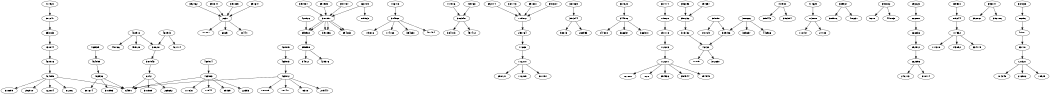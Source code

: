digraph G {
	graph [bb="0,0,3997.7,405",
		center="",
		page="8.5,11",
		size="7,10"
	];
	node [fontsize=9,
		height=.375,
		label="\N",
		width=.25
	];
	417920	 [height=0.375,
		pos="183.52,391.5",
		width=0.81989];
	387247	 [height=0.375,
		pos="183.52,328.5",
		width=0.81989];
	417920 -> 387247	 [pos="e,183.52,342.14 183.52,377.83 183.52,370.4 183.52,361 183.52,352.4"];
	353165	 [height=0.375,
		pos="183.52,265.5",
		width=0.81989];
	387247 -> 353165	 [pos="e,183.52,279.14 183.52,314.83 183.52,307.4 183.52,298 183.52,289.4"];
	392462	 [height=0.375,
		pos="772.52,391.5",
		width=0.81989];
	2631	 [height=0.375,
		pos="850.52,328.5",
		width=0.65219];
	392462 -> 2631	 [pos="e,836.7,339.66 787.19,379.65 798.84,370.24 815.33,356.92 828.56,346.24"];
	100887	 [height=0.375,
		pos="776.52,265.5",
		width=0.81989];
	2631 -> 100887	 [pos="e,790.64,277.52 837.29,317.24 826.51,308.06 811.07,294.92 798.45,284.17"];
	68691	 [height=0.375,
		pos="850.52,265.5",
		width=0.72672];
	2631 -> 68691	 [pos="e,850.52,279.14 850.52,314.83 850.52,307.4 850.52,298 850.52,289.4"];
	304471	 [height=0.375,
		pos="924.52,265.5",
		width=0.81989];
	2631 -> 304471	 [pos="e,910.39,277.52 863.75,317.24 874.52,308.06 889.96,294.92 902.58,284.17"];
	387857	 [height=0.375,
		pos="1260.5,328.5",
		width=0.81989];
	355960	 [height=0.375,
		pos="1183.5,265.5",
		width=0.81989];
	387857 -> 355960	 [pos="e,1194,278.65 1242.2,317.81 1229.8,308.94 1213.8,296.09 1201.4,285.34"];
	387857 -> 355960	 [pos="e,1201.7,276.14 1250.5,315.75 1240.1,306.1 1224,292.77 1210,282.26"];
	391856	 [height=0.375,
		pos="1260.5,265.5",
		width=0.81989];
	387857 -> 391856	 [pos="e,1254.9,278.84 1254.9,315.14 1253.8,307.54 1253.5,297.8 1254,288.97"];
	387857 -> 391856	 [pos="e,1266.1,278.84 1266.2,315.14 1267.2,307.54 1267.5,297.8 1267.1,288.97"];
	394263	 [height=0.375,
		pos="1337.5,265.5",
		width=0.81989];
	387857 -> 394263	 [pos="e,1319.3,276.14 1270.5,315.75 1280.9,306.1 1297.1,292.77 1311,282.26"];
	387857 -> 394263	 [pos="e,1327.1,278.65 1278.8,317.81 1291.2,308.94 1307.3,296.09 1319.6,285.34"];
	355958	 [height=0.375,
		pos="1183.5,202.5",
		width=0.81989];
	355960 -> 355958	 [pos="e,1183.5,216.14 1183.5,251.83 1183.5,244.4 1183.5,235 1183.5,226.4"];
	406418	 [height=0.375,
		pos="1529.5,391.5",
		width=0.81989];
	304968	 [height=0.375,
		pos="1529.5,328.5",
		width=0.81989];
	406418 -> 304968	 [pos="e,1529.5,342.14 1529.5,377.83 1529.5,370.4 1529.5,361 1529.5,352.4"];
	175816	 [height=0.375,
		pos="1414.5,265.5",
		width=0.81989];
	304968 -> 175816	 [pos="e,1433.5,275.92 1510.5,318.1 1492,307.93 1463.5,292.33 1442.4,280.76"];
	174768	 [height=0.375,
		pos="1491.5,265.5",
		width=0.81989];
	304968 -> 174768	 [pos="e,1499.4,278.54 1521.6,315.45 1516.8,307.34 1510.3,296.71 1504.7,287.34"];
	354630	 [height=0.375,
		pos="1568.5,265.5",
		width=0.81989];
	304968 -> 354630	 [pos="e,1560.4,278.54 1537.6,315.45 1542.7,307.25 1549.3,296.49 1555.2,287.05"];
	457494	 [height=0.375,
		pos="1645.5,265.5",
		width=0.81989];
	304968 -> 457494	 [pos="e,1626.3,275.92 1548.7,318.1 1567.4,307.93 1596.1,292.33 1617.4,280.76"];
	417916	 [height=0.375,
		pos="1721.5,391.5",
		width=0.81989];
	386548	 [height=0.375,
		pos="1760.5,328.5",
		width=0.81989];
	417916 -> 386548	 [pos="e,1752.4,341.54 1729.6,378.45 1734.7,370.25 1741.3,359.49 1747.2,350.05"];
	384013	 [height=0.375,
		pos="1722.5,265.5",
		width=0.81989];
	386548 -> 384013	 [pos="e,1730.4,278.54 1752.6,315.45 1747.8,307.34 1741.3,296.71 1735.7,287.34"];
	457412	 [height=0.375,
		pos="1799.5,265.5",
		width=0.81989];
	386548 -> 457412	 [pos="e,1791.4,278.54 1768.6,315.45 1773.7,307.25 1780.3,296.49 1786.2,287.05"];
	392474	 [height=0.375,
		pos="1875.5,391.5",
		width=0.81989];
	115572	 [height=0.375,
		pos="1991.5,328.5",
		width=0.81989];
	392474 -> 115572	 [pos="e,1972.3,338.92 1894.7,381.1 1913.4,370.93 1942.1,355.33 1963.4,343.76"];
	250764	 [height=0.375,
		pos="1991.5,265.5",
		width=0.81989];
	115572 -> 250764	 [pos="e,1991.5,279.14 1991.5,314.83 1991.5,307.4 1991.5,298 1991.5,289.4"];
	77665	 [height=0.375,
		pos="1991.5,202.5",
		width=0.72672];
	250764 -> 77665	 [pos="e,1991.5,216.14 1991.5,251.83 1991.5,244.4 1991.5,235 1991.5,226.4"];
	387869	 [height=0.375,
		pos="2183.5,391.5",
		width=0.81989];
	357344	 [height=0.375,
		pos="2183.5,328.5",
		width=0.81989];
	387869 -> 357344	 [pos="e,2183.5,342.14 2183.5,377.83 2183.5,370.4 2183.5,361 2183.5,352.4"];
	58813	 [height=0.375,
		pos="2146.5,265.5",
		width=0.72672];
	357344 -> 58813	 [pos="e,2154.2,278.54 2175.8,315.45 2171.1,307.34 2164.8,296.71 2159.3,287.34"];
	268953	 [height=0.375,
		pos="2220.5,265.5",
		width=0.81989];
	357344 -> 268953	 [pos="e,2212.6,278.97 2191.2,315.45 2195.9,307.45 2202,296.99 2207.5,287.72"];
	387820	 [height=0.375,
		pos="2374.5,391.5",
		width=0.81989];
	344906	 [height=0.375,
		pos="2374.5,328.5",
		width=0.81989];
	387820 -> 344906	 [pos="e,2374.5,342.14 2374.5,377.83 2374.5,370.4 2374.5,361 2374.5,352.4"];
	347308	 [height=0.375,
		pos="2297.5,265.5",
		width=0.81989];
	344906 -> 347308	 [pos="e,2311.9,277.3 2360,316.65 2348.7,307.41 2332.9,294.42 2319.9,283.84"];
	366657	 [height=0.375,
		pos="2374.5,265.5",
		width=0.81989];
	344906 -> 366657	 [pos="e,2374.5,279.14 2374.5,314.83 2374.5,307.4 2374.5,298 2374.5,289.4"];
	366510	 [height=0.375,
		pos="2451.5,265.5",
		width=0.81989];
	344906 -> 366510	 [pos="e,2437.1,277.3 2389,316.65 2400.3,307.41 2416.2,294.42 2429.1,283.84"];
	387774	 [height=0.375,
		pos="2528.5,391.5",
		width=0.81989];
	115820	 [height=0.375,
		pos="2528.5,328.5",
		width=0.81989];
	387774 -> 115820	 [pos="e,2528.5,342.14 2528.5,377.83 2528.5,370.4 2528.5,361 2528.5,352.4"];
	251118	 [height=0.375,
		pos="2528.5,265.5",
		width=0.81989];
	115820 -> 251118	 [pos="e,2528.5,279.14 2528.5,314.83 2528.5,307.4 2528.5,298 2528.5,289.4"];
	389156	 [height=0.375,
		pos="2797.5,265.5",
		width=0.81989];
	46132	 [height=0.375,
		pos="2720.5,202.5",
		width=0.72672];
	389156 -> 46132	 [pos="e,2734.7,214.08 2783,253.65 2771.7,244.35 2755.7,231.25 2742.7,220.64"];
	71079	 [height=0.375,
		pos="2683.5,139.5",
		width=0.72672];
	46132 -> 71079	 [pos="e,2691.2,152.54 2712.8,189.45 2708.1,181.34 2701.8,170.71 2696.3,161.34"];
	372650	 [height=0.375,
		pos="2757.5,139.5",
		width=0.81989];
	46132 -> 372650	 [pos="e,2749.6,152.97 2728.2,189.45 2732.9,181.45 2739,170.99 2744.5,161.72"];
	404900	 [height=0.375,
		pos="2990.5,391.5",
		width=0.81989];
	389443	 [height=0.375,
		pos="2951.5,328.5",
		width=0.81989];
	404900 -> 389443	 [pos="e,2959.6,341.54 2982.4,378.45 2977.4,370.25 2970.7,359.49 2964.9,350.05"];
	396594	 [height=0.375,
		pos="3028.5,328.5",
		width=0.81989];
	404900 -> 396594	 [pos="e,3020.7,341.54 2998.4,378.45 3003.3,370.34 3009.7,359.71 3015.3,350.34"];
	389157	 [height=0.375,
		pos="2758.5,328.5",
		width=0.81989];
	389157 -> 389156	 [pos="e,2789.4,278.54 2766.6,315.45 2771.7,307.25 2778.3,296.49 2784.2,287.05"];
	378729	 [height=0.375,
		pos="2720.5,265.5",
		width=0.81989];
	389157 -> 378729	 [pos="e,2728.4,278.54 2750.6,315.45 2745.8,307.34 2739.3,296.71 2733.7,287.34"];
	414629	 [height=0.375,
		pos="3105.5,391.5",
		width=0.81989];
	113808	 [height=0.375,
		pos="3105.5,328.5",
		width=0.81989];
	414629 -> 113808	 [pos="e,3105.5,342.14 3105.5,377.83 3105.5,370.4 3105.5,361 3105.5,352.4"];
	112737	 [height=0.375,
		pos="3068.5,265.5",
		width=0.81989];
	113808 -> 112737	 [pos="e,3076.4,278.97 3097.8,315.45 3093.2,307.45 3087,296.99 3081.6,287.72"];
	27788	 [height=0.375,
		pos="3142.5,265.5",
		width=0.72672];
	113808 -> 27788	 [pos="e,3134.9,278.54 3113.2,315.45 3117.9,307.34 3124.2,296.71 3129.7,287.34"];
	389927	 [height=0.375,
		pos="3220.5,391.5",
		width=0.81989];
	389576	 [height=0.375,
		pos="3182.5,328.5",
		width=0.81989];
	389927 -> 389576	 [pos="e,3190.4,341.54 3212.6,378.45 3207.8,370.34 3201.3,359.71 3195.7,350.34"];
	416637	 [height=0.375,
		pos="3259.5,328.5",
		width=0.81989];
	389927 -> 416637	 [pos="e,3251.4,341.54 3228.6,378.45 3233.7,370.25 3240.3,359.49 3246.2,350.05"];
	409768	 [height=0.375,
		pos="1798.5,391.5",
		width=0.81989];
	409768 -> 386548	 [pos="e,1768.4,341.54 1790.6,378.45 1785.8,370.34 1779.3,359.71 1773.7,350.34"];
	130844	 [height=0.375,
		pos="183.52,202.5",
		width=0.81989];
	353165 -> 130844	 [pos="e,183.52,216.14 183.52,251.83 183.52,244.4 183.52,235 183.52,226.4"];
	460916	 [height=0.375,
		pos="183.52,139.5",
		width=0.81989];
	130844 -> 460916	 [pos="e,183.52,153.14 183.52,188.83 183.52,181.4 183.52,172 183.52,163.4"];
	391984	 [height=0.375,
		pos="1107.5,391.5",
		width=0.81989];
	391984 -> 387857	 [pos="e,1238.2,337.67 1129.8,382.34 1155.8,371.61 1199.2,353.75 1228.8,341.57"];
	391985	 [height=0.375,
		pos="1184.5,391.5",
		width=0.81989];
	391985 -> 387857	 [pos="e,1246,340.51 1198.8,379.65 1209.9,370.47 1225.4,357.58 1238.2,347.04"];
	112210	 [height=0.375,
		pos="1991.5,139.5",
		width=0.81989];
	77665 -> 112210	 [pos="e,1991.5,153.14 1991.5,188.83 1991.5,181.4 1991.5,172 1991.5,163.4"];
	464095	 [height=0.375,
		pos="183.52,76.5",
		width=0.81989];
	460916 -> 464095	 [pos="e,183.52,90.143 183.52,125.83 183.52,118.4 183.52,109 183.52,100.4"];
	292910	 [height=0.375,
		pos="106.52,13.5",
		width=0.81989];
	464095 -> 292910	 [pos="e,120.93,25.297 169.03,64.65 157.74,55.411 141.86,42.416 128.93,31.836"];
	64991	 [height=0.375,
		pos="482.52,13.5",
		width=0.72672];
	464095 -> 64991	 [pos="e,462,22.131 212.04,72.896 260.88,66.338 363.41,50.889 447.52,27 449.15,26.535 450.82,26.025 452.49,25.482"];
	122004	 [height=0.375,
		pos="183.52,13.5",
		width=0.81989];
	464095 -> 122004	 [pos="e,183.52,27.143 183.52,62.83 183.52,55.4 183.52,45.996 183.52,37.397"];
	81206	 [height=0.375,
		pos="257.52,13.5",
		width=0.72672];
	464095 -> 81206	 [pos="e,243.79,25.184 197.78,64.353 208.67,55.084 223.84,42.166 236.17,31.669"];
	318899	 [height=0.375,
		pos="29.516,13.5",
		width=0.81989];
	464095 -> 318899	 [pos="e,51.54,22.51 161.45,67.474 135.15,56.714 91.003,38.654 61.092,26.417"];
	388666	 [height=0.375,
		pos="2874.5,328.5",
		width=0.81989];
	388666 -> 389156	 [pos="e,2811.9,277.3 2860,316.65 2848.7,307.41 2832.9,294.42 2819.9,283.84"];
	385637	 [height=0.375,
		pos="2874.5,265.5",
		width=0.81989];
	388666 -> 385637	 [pos="e,2874.5,279.14 2874.5,314.83 2874.5,307.4 2874.5,298 2874.5,289.4"];
	446966	 [height=0.375,
		pos="2951.5,265.5",
		width=0.81989];
	388666 -> 446966	 [pos="e,2937.1,277.3 2889,316.65 2900.3,307.41 2916.2,294.42 2929.1,283.84"];
	390844	 [height=0.375,
		pos="849.52,391.5",
		width=0.81989];
	390844 -> 2631	 [pos="e,850.3,342.14 849.73,377.83 849.85,370.4 850,361 850.14,352.4"];
	387773	 [height=0.375,
		pos="1952.5,391.5",
		width=0.81989];
	387773 -> 115572	 [pos="e,1983.4,341.54 1960.6,378.45 1965.7,370.25 1972.3,359.49 1978.2,350.05"];
	420926	 [height=0.375,
		pos="1183.5,328.5",
		width=0.81989];
	420926 -> 355960	 [pos="e,1183.5,279.14 1183.5,314.83 1183.5,307.4 1183.5,298 1183.5,289.4"];
	463935	 [height=0.375,
		pos="380.52,202.5",
		width=0.81989];
	464059	 [height=0.375,
		pos="384.52,139.5",
		width=0.81989];
	463935 -> 464059	 [pos="e,383.65,153.14 381.38,188.83 381.86,181.4 382.45,172 383,163.4"];
	463936	 [height=0.375,
		pos="400.52,76.5",
		width=0.81989];
	464059 -> 463936	 [pos="e,397.05,90.143 387.99,125.83 389.9,118.32 392.32,108.79 394.52,100.11"];
	463936 -> 64991	 [pos="e,467.71,24.872 415.94,64.65 428.23,55.205 445.64,41.834 459.57,31.132"];
	301593	 [height=0.375,
		pos="408.52,13.5",
		width=0.81989];
	463936 -> 301593	 [pos="e,406.78,27.143 402.25,62.83 403.21,55.317 404.42,45.787 405.52,37.111"];
	301674	 [height=0.375,
		pos="331.52,13.5",
		width=0.81989];
	463936 -> 301674	 [pos="e,344.78,25.61 387.21,64.353 377.28,55.289 363.53,42.734 352.18,32.367"];
	396098	 [height=0.375,
		pos="2605.5,391.5",
		width=0.81989];
	357232	 [height=0.375,
		pos="2643.5,328.5",
		width=0.81989];
	396098 -> 357232	 [pos="e,2635.7,341.54 2613.4,378.45 2618.3,370.34 2624.7,359.71 2630.3,350.34"];
	313132	 [height=0.375,
		pos="2643.5,265.5",
		width=0.81989];
	357232 -> 313132	 [pos="e,2643.5,279.14 2643.5,314.83 2643.5,307.4 2643.5,298 2643.5,289.4"];
	390882	 [height=0.375,
		pos="3383.5,391.5",
		width=0.81989];
	9618	 [height=0.375,
		pos="3330.5,328.5",
		width=0.65219];
	390882 -> 9618	 [pos="e,3340.9,340.8 3372.8,378.75 3365.5,370.1 3355.7,358.48 3347.4,348.59"];
	448763	 [height=0.375,
		pos="3401.5,328.5",
		width=0.81989];
	390882 -> 448763	 [pos="e,3397.6,342.14 3387.4,377.83 3389.6,370.23 3392.4,360.58 3394.9,351.82"];
	368709	 [height=0.375,
		pos="1338.5,391.5",
		width=0.81989];
	368709 -> 387857	 [pos="e,1275.1,340.3 1323.8,379.65 1312.4,370.41 1296.3,357.42 1283.2,346.84"];
	315563	 [height=0.375,
		pos="1338.5,328.5",
		width=0.81989];
	368709 -> 315563	 [pos="e,1338.5,342.14 1338.5,377.83 1338.5,370.4 1338.5,361 1338.5,352.4"];
	391881	 [height=0.375,
		pos="2029.5,391.5",
		width=0.81989];
	391881 -> 115572	 [pos="e,1999.4,341.54 2021.6,378.45 2016.8,370.34 2010.3,359.71 2004.7,350.34"];
	391885	 [height=0.375,
		pos="926.52,391.5",
		width=0.81989];
	391885 -> 2631	 [pos="e,864.24,339.87 912.22,379.65 900.93,370.29 885,357.09 872.15,346.44"];
	250721	 [height=0.375,
		pos="1914.5,76.5",
		width=0.81989];
	112210 -> 250721	 [pos="e,1928.9,88.297 1977,127.65 1965.7,118.41 1949.9,105.42 1936.9,94.836"];
	112209	 [height=0.375,
		pos="1991.5,76.5",
		width=0.81989];
	112210 -> 112209	 [pos="e,1991.5,90.143 1991.5,125.83 1991.5,118.4 1991.5,109 1991.5,100.4"];
	301757	 [height=0.375,
		pos="2068.5,76.5",
		width=0.81989];
	112210 -> 301757	 [pos="e,2054.1,88.297 2006,127.65 2017.3,118.41 2033.2,105.42 2046.1,94.836"];
	313132 -> 46132	 [pos="e,2706.4,214.08 2658,253.65 2669.4,244.35 2685.4,231.25 2698.4,220.64"];
	112203	 [height=0.375,
		pos="2528.5,202.5",
		width=0.81989];
	251118 -> 112203	 [pos="e,2528.5,216.14 2528.5,251.83 2528.5,244.4 2528.5,235 2528.5,226.4"];
	460912	 [height=0.375,
		pos="534.52,265.5",
		width=0.81989];
	388201	 [height=0.375,
		pos="611.52,202.5",
		width=0.81989];
	460912 -> 388201	 [pos="e,597.1,214.3 549,253.65 560.29,244.41 576.17,231.42 589.11,220.84"];
	459128	 [height=0.375,
		pos="534.52,202.5",
		width=0.81989];
	460912 -> 459128	 [pos="e,534.52,216.14 534.52,251.83 534.52,244.4 534.52,235 534.52,226.4"];
	448766	 [height=0.375,
		pos="457.52,202.5",
		width=0.81989];
	460912 -> 448766	 [pos="e,471.93,214.3 520.03,253.65 508.74,244.41 492.86,231.42 479.93,220.84"];
	387943	 [height=0.375,
		pos="597.52,139.5",
		width=0.81989];
	388201 -> 387943	 [pos="e,600.55,153.14 608.48,188.83 606.81,181.32 604.69,171.79 602.76,163.11"];
	293223	 [height=0.375,
		pos="3495.5,391.5",
		width=0.81989];
	266880	 [height=0.375,
		pos="3495.5,328.5",
		width=0.81989];
	293223 -> 266880	 [pos="e,3495.5,342.14 3495.5,377.83 3495.5,370.4 3495.5,361 3495.5,352.4"];
	266836	 [height=0.375,
		pos="3495.5,265.5",
		width=0.81989];
	266880 -> 266836	 [pos="e,3495.5,279.14 3495.5,314.83 3495.5,307.4 3495.5,298 3495.5,289.4"];
	6042	 [height=0.375,
		pos="583.52,76.5",
		width=0.65219];
	387943 -> 6042	 [pos="e,586.55,90.143 594.48,125.83 592.81,118.32 590.69,108.79 588.76,100.11"];
	6042 -> 64991	 [pos="e,499.38,24.017 567.29,66.378 551.28,56.394 526.58,40.986 507.96,29.373"];
	301589	 [height=0.375,
		pos="556.52,13.5",
		width=0.81989];
	6042 -> 301589	 [pos="e,562.23,26.841 577.79,63.139 574.43,55.288 570.08,45.156 566.2,36.095"];
	265692	 [height=0.375,
		pos="633.52,13.5",
		width=0.81989];
	6042 -> 265692	 [pos="e,623.31,26.353 593.39,64.053 600.09,55.622 609.09,44.273 616.88,34.464"];
	112201	 [height=0.375,
		pos="2528.5,139.5",
		width=0.81989];
	112203 -> 112201	 [pos="e,2528.5,153.14 2528.5,188.83 2528.5,181.4 2528.5,172 2528.5,163.4"];
	54912	 [height=0.375,
		pos="1166.5,139.5",
		width=0.72672];
	355958 -> 54912	 [pos="e,1170.2,153.14 1179.8,188.83 1177.8,181.23 1175.2,171.58 1172.8,162.82"];
	429576	 [height=0.375,
		pos="1240.5,139.5",
		width=0.81989];
	355958 -> 429576	 [pos="e,1229,152.23 1195.1,189.75 1202.9,181.13 1213.3,169.55 1222.3,159.69"];
	389500	 [height=0.375,
		pos="3649.5,391.5",
		width=0.81989];
	379244	 [height=0.375,
		pos="3649.5,328.5",
		width=0.81989];
	389500 -> 379244	 [pos="e,3649.5,342.14 3649.5,377.83 3649.5,370.4 3649.5,361 3649.5,352.4"];
	117532	 [height=0.375,
		pos="3649.5,265.5",
		width=0.81989];
	379244 -> 117532	 [pos="e,3649.5,279.14 3649.5,314.83 3649.5,307.4 3649.5,298 3649.5,289.4"];
	117318	 [height=0.375,
		pos="3572.5,202.5",
		width=0.81989];
	117532 -> 117318	 [pos="e,3586.9,214.3 3635,253.65 3623.7,244.41 3607.9,231.42 3594.9,220.84"];
	243052	 [height=0.375,
		pos="3649.5,202.5",
		width=0.81989];
	117532 -> 243052	 [pos="e,3649.5,216.14 3649.5,251.83 3649.5,244.4 3649.5,235 3649.5,226.4"];
	334779	 [height=0.375,
		pos="3726.5,202.5",
		width=0.81989];
	117532 -> 334779	 [pos="e,3712.1,214.3 3664,253.65 3675.3,244.41 3691.2,231.42 3704.1,220.84"];
	393047	 [height=0.375,
		pos="3783.5,391.5",
		width=0.81989];
	392061	 [height=0.375,
		pos="3726.5,328.5",
		width=0.81989];
	393047 -> 392061	 [pos="e,3738,341.23 3772,378.75 3764.2,370.13 3753.7,358.55 3744.8,348.69"];
	392106	 [height=0.375,
		pos="3803.5,328.5",
		width=0.81989];
	393047 -> 392106	 [pos="e,3799.1,342.28 3787.8,378.14 3790.2,370.56 3793.2,360.85 3796,352.04"];
	460913	 [height=0.375,
		pos="686.52,265.5",
		width=0.81989];
	460913 -> 388201	 [pos="e,625.68,214.4 672.06,253.35 661.09,244.14 645.84,231.33 633.38,220.87"];
	461714	 [height=0.375,
		pos="688.52,202.5",
		width=0.81989];
	460913 -> 461714	 [pos="e,688.08,216.14 686.95,251.83 687.19,244.4 687.48,235 687.76,226.4"];
	460914	 [height=0.375,
		pos="784.52,139.5",
		width=0.81989];
	463983	 [height=0.375,
		pos="784.52,76.5",
		width=0.81989];
	460914 -> 463983	 [pos="e,784.52,90.143 784.52,125.83 784.52,118.4 784.52,109 784.52,100.4"];
	463983 -> 64991	 [pos="e,503.03,22.138 755.67,72.933 706.26,66.432 602.57,51.065 517.52,27 515.88,26.537 514.21,26.028 512.54,25.486"];
	77944	 [height=0.375,
		pos="784.52,13.5",
		width=0.72672];
	463983 -> 77944	 [pos="e,784.52,27.143 784.52,62.83 784.52,55.4 784.52,45.996 784.52,37.397"];
	89039	 [height=0.375,
		pos="854.52,13.5",
		width=0.72672];
	463983 -> 89039	 [pos="e,841.06,25.61 798.01,64.353 808.08,55.289 822.03,42.734 833.55,32.367"];
	22553	 [height=0.375,
		pos="924.52,13.5",
		width=0.72672];
	463983 -> 22553	 [pos="e,904.42,22.544 805.78,66.932 829.62,56.202 868.45,38.732 895.17,26.706"];
	177831	 [height=0.375,
		pos="710.52,13.5",
		width=0.81989];
	463983 -> 177831	 [pos="e,724.49,25.396 770.25,64.353 759.53,55.231 744.67,42.573 732.44,32.168"];
	460915	 [height=0.375,
		pos="1075.5,202.5",
		width=0.81989];
	463973	 [height=0.375,
		pos="1075.5,139.5",
		width=0.81989];
	460915 -> 463973	 [pos="e,1075.5,153.14 1075.5,188.83 1075.5,181.4 1075.5,172 1075.5,163.4"];
	463972	 [height=0.375,
		pos="1075.5,76.5",
		width=0.81989];
	463973 -> 463972	 [pos="e,1075.5,90.143 1075.5,125.83 1075.5,118.4 1075.5,109 1075.5,100.4"];
	463972 -> 64991	 [pos="e,502.57,22.336 1046.1,74.975 945.98,69.625 619.71,50.745 517.52,27 515.82,26.605 514.09,26.144 512.35,25.636"];
	107471	 [height=0.375,
		pos="1075.5,13.5",
		width=0.81989];
	463972 -> 107471	 [pos="e,1075.5,27.143 1075.5,62.83 1075.5,55.4 1075.5,45.996 1075.5,37.397"];
	78318	 [height=0.375,
		pos="1149.5,13.5",
		width=0.72672];
	463972 -> 78318	 [pos="e,1135.8,25.184 1089.8,64.353 1100.7,55.084 1115.8,42.166 1128.2,31.669"];
	275447	 [height=0.375,
		pos="1223.5,13.5",
		width=0.81989];
	463972 -> 275447	 [pos="e,1201.6,22.834 1097.4,67.204 1122.4,56.549 1163.6,38.998 1192.1,26.875"];
	187005	 [height=0.375,
		pos="998.52,13.5",
		width=0.81989];
	463972 -> 187005	 [pos="e,1012.9,25.297 1061,64.65 1049.7,55.411 1033.9,42.416 1020.9,31.836"];
	394484	 [height=0.375,
		pos="1261.5,391.5",
		width=0.81989];
	394484 -> 387857	 [pos="e,1260.7,342.14 1261.3,377.83 1261.2,370.4 1261,361 1260.9,352.4"];
	252572	 [height=0.375,
		pos="3495.5,202.5",
		width=0.81989];
	266836 -> 252572	 [pos="e,3495.5,216.14 3495.5,251.83 3495.5,244.4 3495.5,235 3495.5,226.4"];
	262596	 [height=0.375,
		pos="3495.5,139.5",
		width=0.81989];
	252572 -> 262596	 [pos="e,3495.5,153.14 3495.5,188.83 3495.5,181.4 3495.5,172 3495.5,163.4"];
	246113	 [height=0.375,
		pos="3456.5,76.5",
		width=0.81989];
	262596 -> 246113	 [pos="e,3464.6,89.537 3487.4,126.45 3482.4,118.25 3475.7,107.49 3469.9,98.051"];
	318714	 [height=0.375,
		pos="3533.5,76.5",
		width=0.81989];
	262596 -> 318714	 [pos="e,3525.7,89.537 3503.4,126.45 3508.3,118.34 3514.7,107.71 3520.3,98.343"];
	394357	 [height=0.375,
		pos="2682.5,391.5",
		width=0.81989];
	394357 -> 357232	 [pos="e,2651.6,341.54 2674.4,378.45 2669.4,370.25 2662.7,359.49 2656.9,350.05"];
	391384	 [height=0.375,
		pos="2106.5,391.5",
		width=0.81989];
	391384 -> 115572	 [pos="e,2010.5,338.92 2087.5,381.1 2069,370.93 2040.5,355.33 2019.4,343.76"];
	267880	 [height=0.375,
		pos="2386.5,76.5",
		width=0.81989];
	112201 -> 267880	 [pos="e,2407.9,85.996 2507.3,130.07 2483.4,119.49 2444.5,102.24 2417.4,90.182"];
	7020	 [height=0.375,
		pos="2457.5,76.5",
		width=0.65219];
	112201 -> 7020	 [pos="e,2470.7,88.184 2514.8,127.35 2504.5,118.17 2490.1,105.41 2478.3,94.97"];
	354936	 [height=0.375,
		pos="2528.5,76.5",
		width=0.81989];
	112201 -> 354936	 [pos="e,2528.5,90.143 2528.5,125.83 2528.5,118.4 2528.5,109 2528.5,100.4"];
	354944	 [height=0.375,
		pos="2605.5,76.5",
		width=0.81989];
	112201 -> 354944	 [pos="e,2591.1,88.297 2543,127.65 2554.3,118.41 2570.2,105.42 2583.1,94.836"];
	354949	 [height=0.375,
		pos="2682.5,76.5",
		width=0.81989];
	112201 -> 354949	 [pos="e,2660.5,85.51 2550.6,130.47 2576.9,119.71 2621,101.65 2650.9,89.417"];
	387838	 [height=0.375,
		pos="3897.5,391.5",
		width=0.81989];
	86096	 [height=0.375,
		pos="3897.5,328.5",
		width=0.72672];
	387838 -> 86096	 [pos="e,3897.5,342.14 3897.5,377.83 3897.5,370.4 3897.5,361 3897.5,352.4"];
	48981	 [height=0.375,
		pos="3897.5,265.5",
		width=0.72672];
	86096 -> 48981	 [pos="e,3897.5,279.14 3897.5,314.83 3897.5,307.4 3897.5,298 3897.5,289.4"];
	33778	 [height=0.375,
		pos="3897.5,202.5",
		width=0.72672];
	48981 -> 33778	 [pos="e,3897.5,216.14 3897.5,251.83 3897.5,244.4 3897.5,235 3897.5,226.4"];
	121321	 [height=0.375,
		pos="3897.5,139.5",
		width=0.81989];
	33778 -> 121321	 [pos="e,3897.5,153.14 3897.5,188.83 3897.5,181.4 3897.5,172 3897.5,163.4"];
	104245	 [height=0.375,
		pos="3820.5,76.5",
		width=0.81989];
	121321 -> 104245	 [pos="e,3834.9,88.297 3883,127.65 3871.7,118.41 3855.9,105.42 3842.9,94.836"];
	216502	 [height=0.375,
		pos="3897.5,76.5",
		width=0.81989];
	121321 -> 216502	 [pos="e,3897.5,90.143 3897.5,125.83 3897.5,118.4 3897.5,109 3897.5,100.4"];
	18529	 [height=0.375,
		pos="3971.5,76.5",
		width=0.72672];
	121321 -> 18529	 [pos="e,3957.8,88.184 3911.8,127.35 3922.7,118.08 3937.8,105.17 3950.2,94.669"];
	391647	 [height=0.375,
		pos="1003.5,391.5",
		width=0.81989];
	391647 -> 2631	 [pos="e,869.88,336.47 981.27,382.34 954.31,371.24 908.84,352.52 879.26,340.33"];
}
